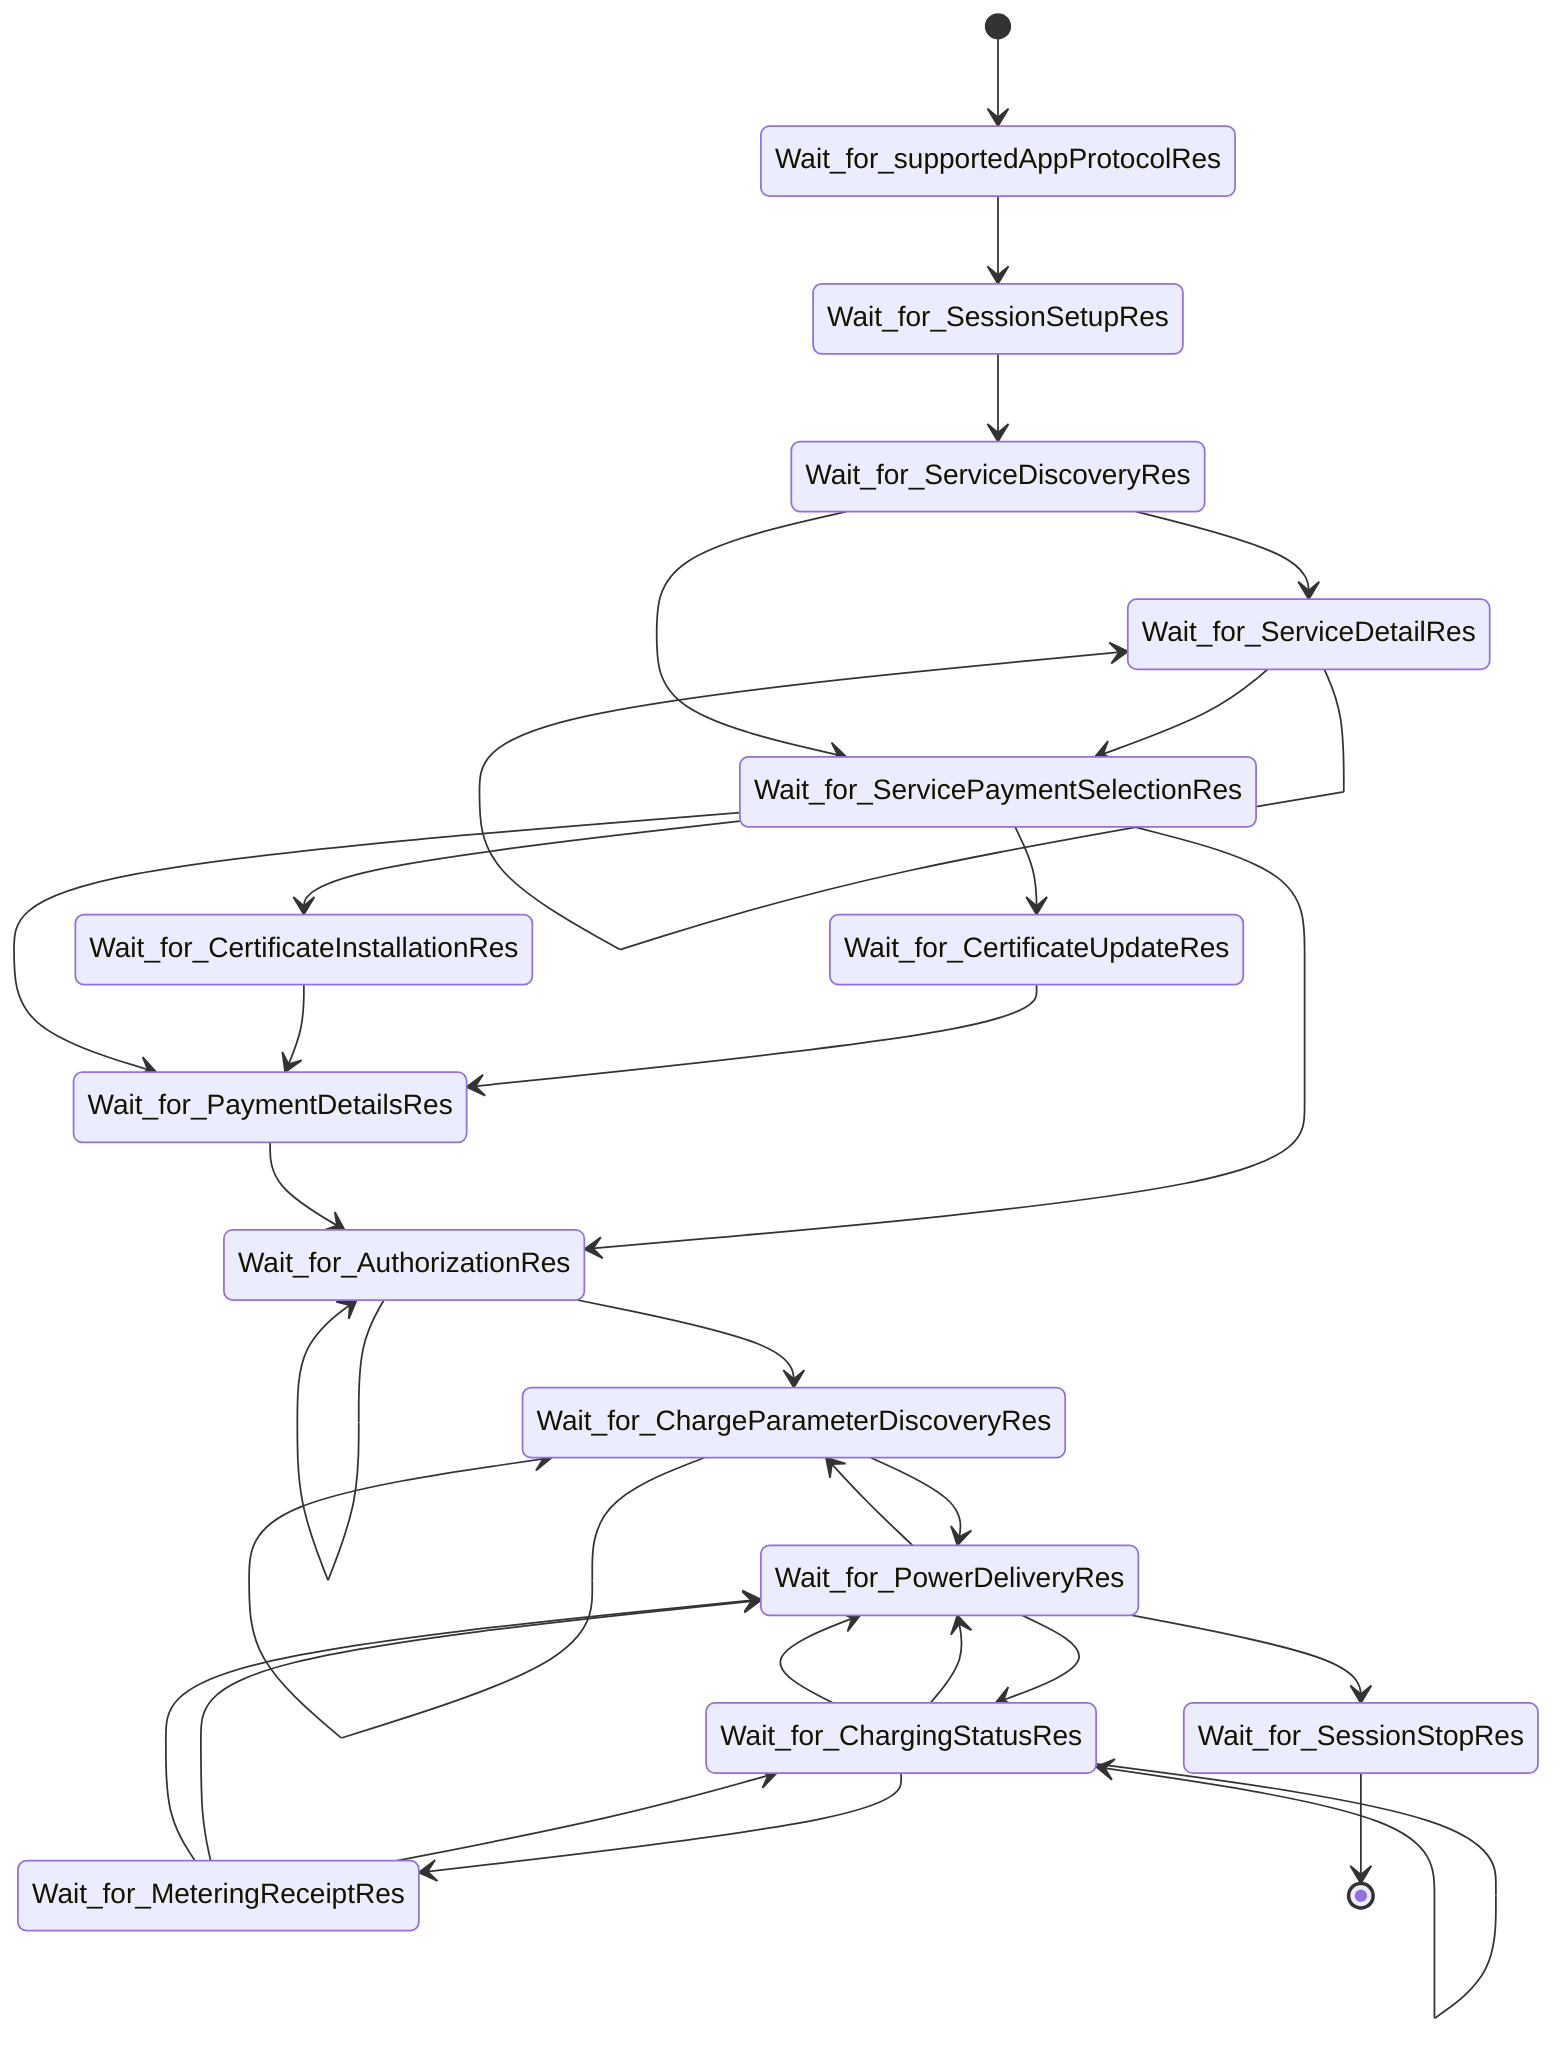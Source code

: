 stateDiagram-v2
  [*] --> Wait_for_supportedAppProtocolRes
  Wait_for_supportedAppProtocolRes --> Wait_for_SessionSetupRes
  Wait_for_SessionSetupRes --> Wait_for_ServiceDiscoveryRes
  Wait_for_ServiceDiscoveryRes --> Wait_for_ServiceDetailRes
  Wait_for_ServiceDetailRes --> Wait_for_ServiceDetailRes
  Wait_for_ServiceDetailRes --> Wait_for_ServicePaymentSelectionRes
  Wait_for_ServiceDiscoveryRes --> Wait_for_ServicePaymentSelectionRes
  Wait_for_ServicePaymentSelectionRes --> Wait_for_CertificateInstallationRes
  Wait_for_ServicePaymentSelectionRes --> Wait_for_CertificateUpdateRes
  Wait_for_CertificateUpdateRes --> Wait_for_PaymentDetailsRes
  Wait_for_CertificateInstallationRes --> Wait_for_PaymentDetailsRes
  Wait_for_ServicePaymentSelectionRes --> Wait_for_PaymentDetailsRes
  Wait_for_ServicePaymentSelectionRes --> Wait_for_AuthorizationRes
  Wait_for_PaymentDetailsRes --> Wait_for_AuthorizationRes
  Wait_for_AuthorizationRes --> Wait_for_AuthorizationRes
  Wait_for_AuthorizationRes --> Wait_for_ChargeParameterDiscoveryRes
  Wait_for_ChargeParameterDiscoveryRes --> Wait_for_ChargeParameterDiscoveryRes
  Wait_for_ChargeParameterDiscoveryRes --> Wait_for_PowerDeliveryRes
  Wait_for_PowerDeliveryRes --> Wait_for_ChargeParameterDiscoveryRes
  Wait_for_PowerDeliveryRes --> Wait_for_SessionStopRes
  Wait_for_PowerDeliveryRes --> Wait_for_ChargingStatusRes
  Wait_for_ChargingStatusRes --> Wait_for_PowerDeliveryRes
  Wait_for_ChargingStatusRes --> Wait_for_PowerDeliveryRes
  Wait_for_ChargingStatusRes --> Wait_for_ChargingStatusRes
  Wait_for_ChargingStatusRes --> Wait_for_MeteringReceiptRes
  Wait_for_MeteringReceiptRes --> Wait_for_ChargingStatusRes
  Wait_for_MeteringReceiptRes --> Wait_for_PowerDeliveryRes
  Wait_for_MeteringReceiptRes --> Wait_for_PowerDeliveryRes
  Wait_for_SessionStopRes --> [*]